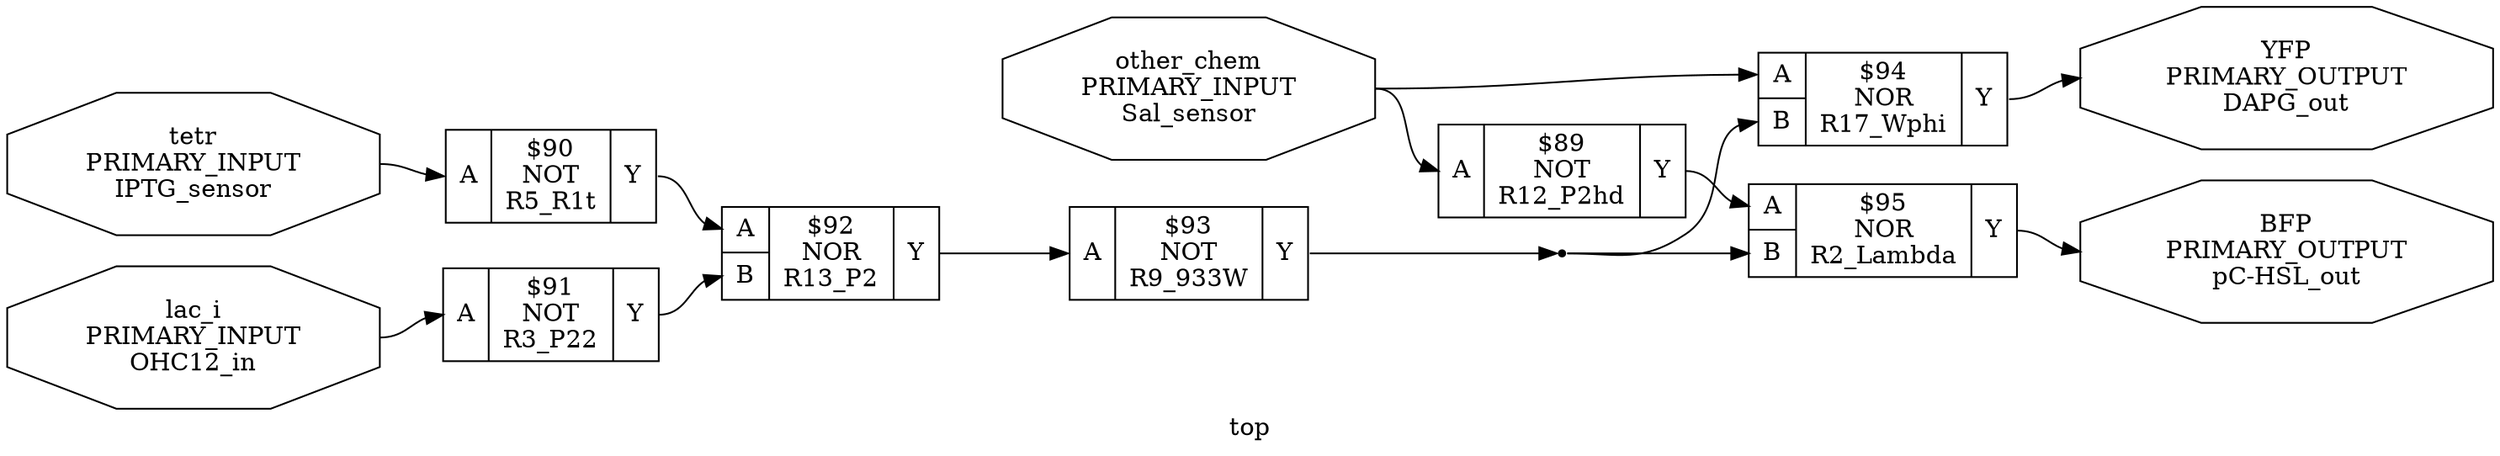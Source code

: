 digraph "top" {
label="top";
rankdir="LR";
remincross=true;
n6 [ shape=octagon, label="BFP\nPRIMARY_OUTPUT\npC-HSL_out", fontcolor="black"];
n7 [ shape=octagon, label="YFP\nPRIMARY_OUTPUT\nDAPG_out", fontcolor="black"];
n8 [ shape=octagon, label="lac_i\nPRIMARY_INPUT\nOHC12_in", fontcolor="black"];
n9 [ shape=octagon, label="other_chem\nPRIMARY_INPUT\nSal_sensor", fontcolor="black"];
n10 [ shape=octagon, label="tetr\nPRIMARY_INPUT\nIPTG_sensor", fontcolor="black"];
c13 [ shape=record, label="{{<p11> A}|$89\nNOT\nR12_P2hd|{<p12> Y}}",  ];
c14 [ shape=record, label="{{<p11> A}|$90\nNOT\nR5_R1t|{<p12> Y}}",  ];
c15 [ shape=record, label="{{<p11> A}|$91\nNOT\nR3_P22|{<p12> Y}}",  ];
c17 [ shape=record, label="{{<p11> A|<p16> B}|$92\nNOR\nR13_P2|{<p12> Y}}",  ];
c18 [ shape=record, label="{{<p11> A}|$93\nNOT\nR9_933W|{<p12> Y}}",  ];
c19 [ shape=record, label="{{<p11> A|<p16> B}|$94\nNOR\nR17_Wphi|{<p12> Y}}",  ];
c20 [ shape=record, label="{{<p11> A|<p16> B}|$95\nNOR\nR2_Lambda|{<p12> Y}}",  ];
n1 [ shape=point ];
c18:p12:e -> n1:w [color="black", fontcolor="black", label=""];
n1:e -> c19:p16:w [color="black", fontcolor="black", label=""];
n1:e -> c20:p16:w [color="black", fontcolor="black", label=""];
n10:e -> c14:p11:w [color="black", fontcolor="black", label=""];
c13:p12:e -> c20:p11:w [color="black", fontcolor="black", label=""];
c14:p12:e -> c17:p11:w [color="black", fontcolor="black", label=""];
c15:p12:e -> c17:p16:w [color="black", fontcolor="black", label=""];
c17:p12:e -> c18:p11:w [color="black", fontcolor="black", label=""];
c20:p12:e -> n6:w [color="black", fontcolor="black", label=""];
c19:p12:e -> n7:w [color="black", fontcolor="black", label=""];
n8:e -> c15:p11:w [color="black", fontcolor="black", label=""];
n9:e -> c13:p11:w [color="black", fontcolor="black", label=""];
n9:e -> c19:p11:w [color="black", fontcolor="black", label=""];
}
